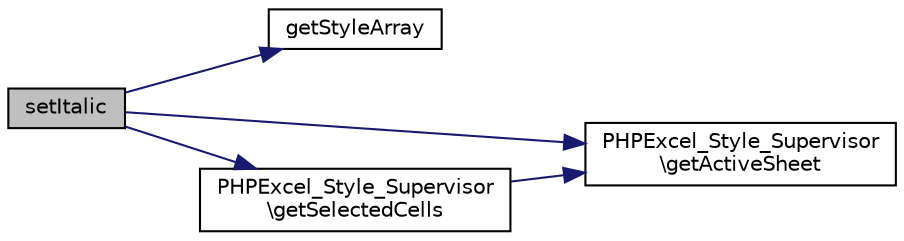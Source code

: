 digraph "setItalic"
{
  edge [fontname="Helvetica",fontsize="10",labelfontname="Helvetica",labelfontsize="10"];
  node [fontname="Helvetica",fontsize="10",shape=record];
  rankdir="LR";
  Node188 [label="setItalic",height=0.2,width=0.4,color="black", fillcolor="grey75", style="filled", fontcolor="black"];
  Node188 -> Node189 [color="midnightblue",fontsize="10",style="solid",fontname="Helvetica"];
  Node189 [label="getStyleArray",height=0.2,width=0.4,color="black", fillcolor="white", style="filled",URL="$class_p_h_p_excel___style___font.html#af6c54f6a9dcec97e4b2e1bf4fb4d9092"];
  Node188 -> Node190 [color="midnightblue",fontsize="10",style="solid",fontname="Helvetica"];
  Node190 [label="PHPExcel_Style_Supervisor\l\\getActiveSheet",height=0.2,width=0.4,color="black", fillcolor="white", style="filled",URL="$class_p_h_p_excel___style___supervisor.html#aec8f52691db1a69bb76b089bdae0c8e6"];
  Node188 -> Node191 [color="midnightblue",fontsize="10",style="solid",fontname="Helvetica"];
  Node191 [label="PHPExcel_Style_Supervisor\l\\getSelectedCells",height=0.2,width=0.4,color="black", fillcolor="white", style="filled",URL="$class_p_h_p_excel___style___supervisor.html#ab17aa77ef10e750a08120fbf6f965eb2"];
  Node191 -> Node190 [color="midnightblue",fontsize="10",style="solid",fontname="Helvetica"];
}
